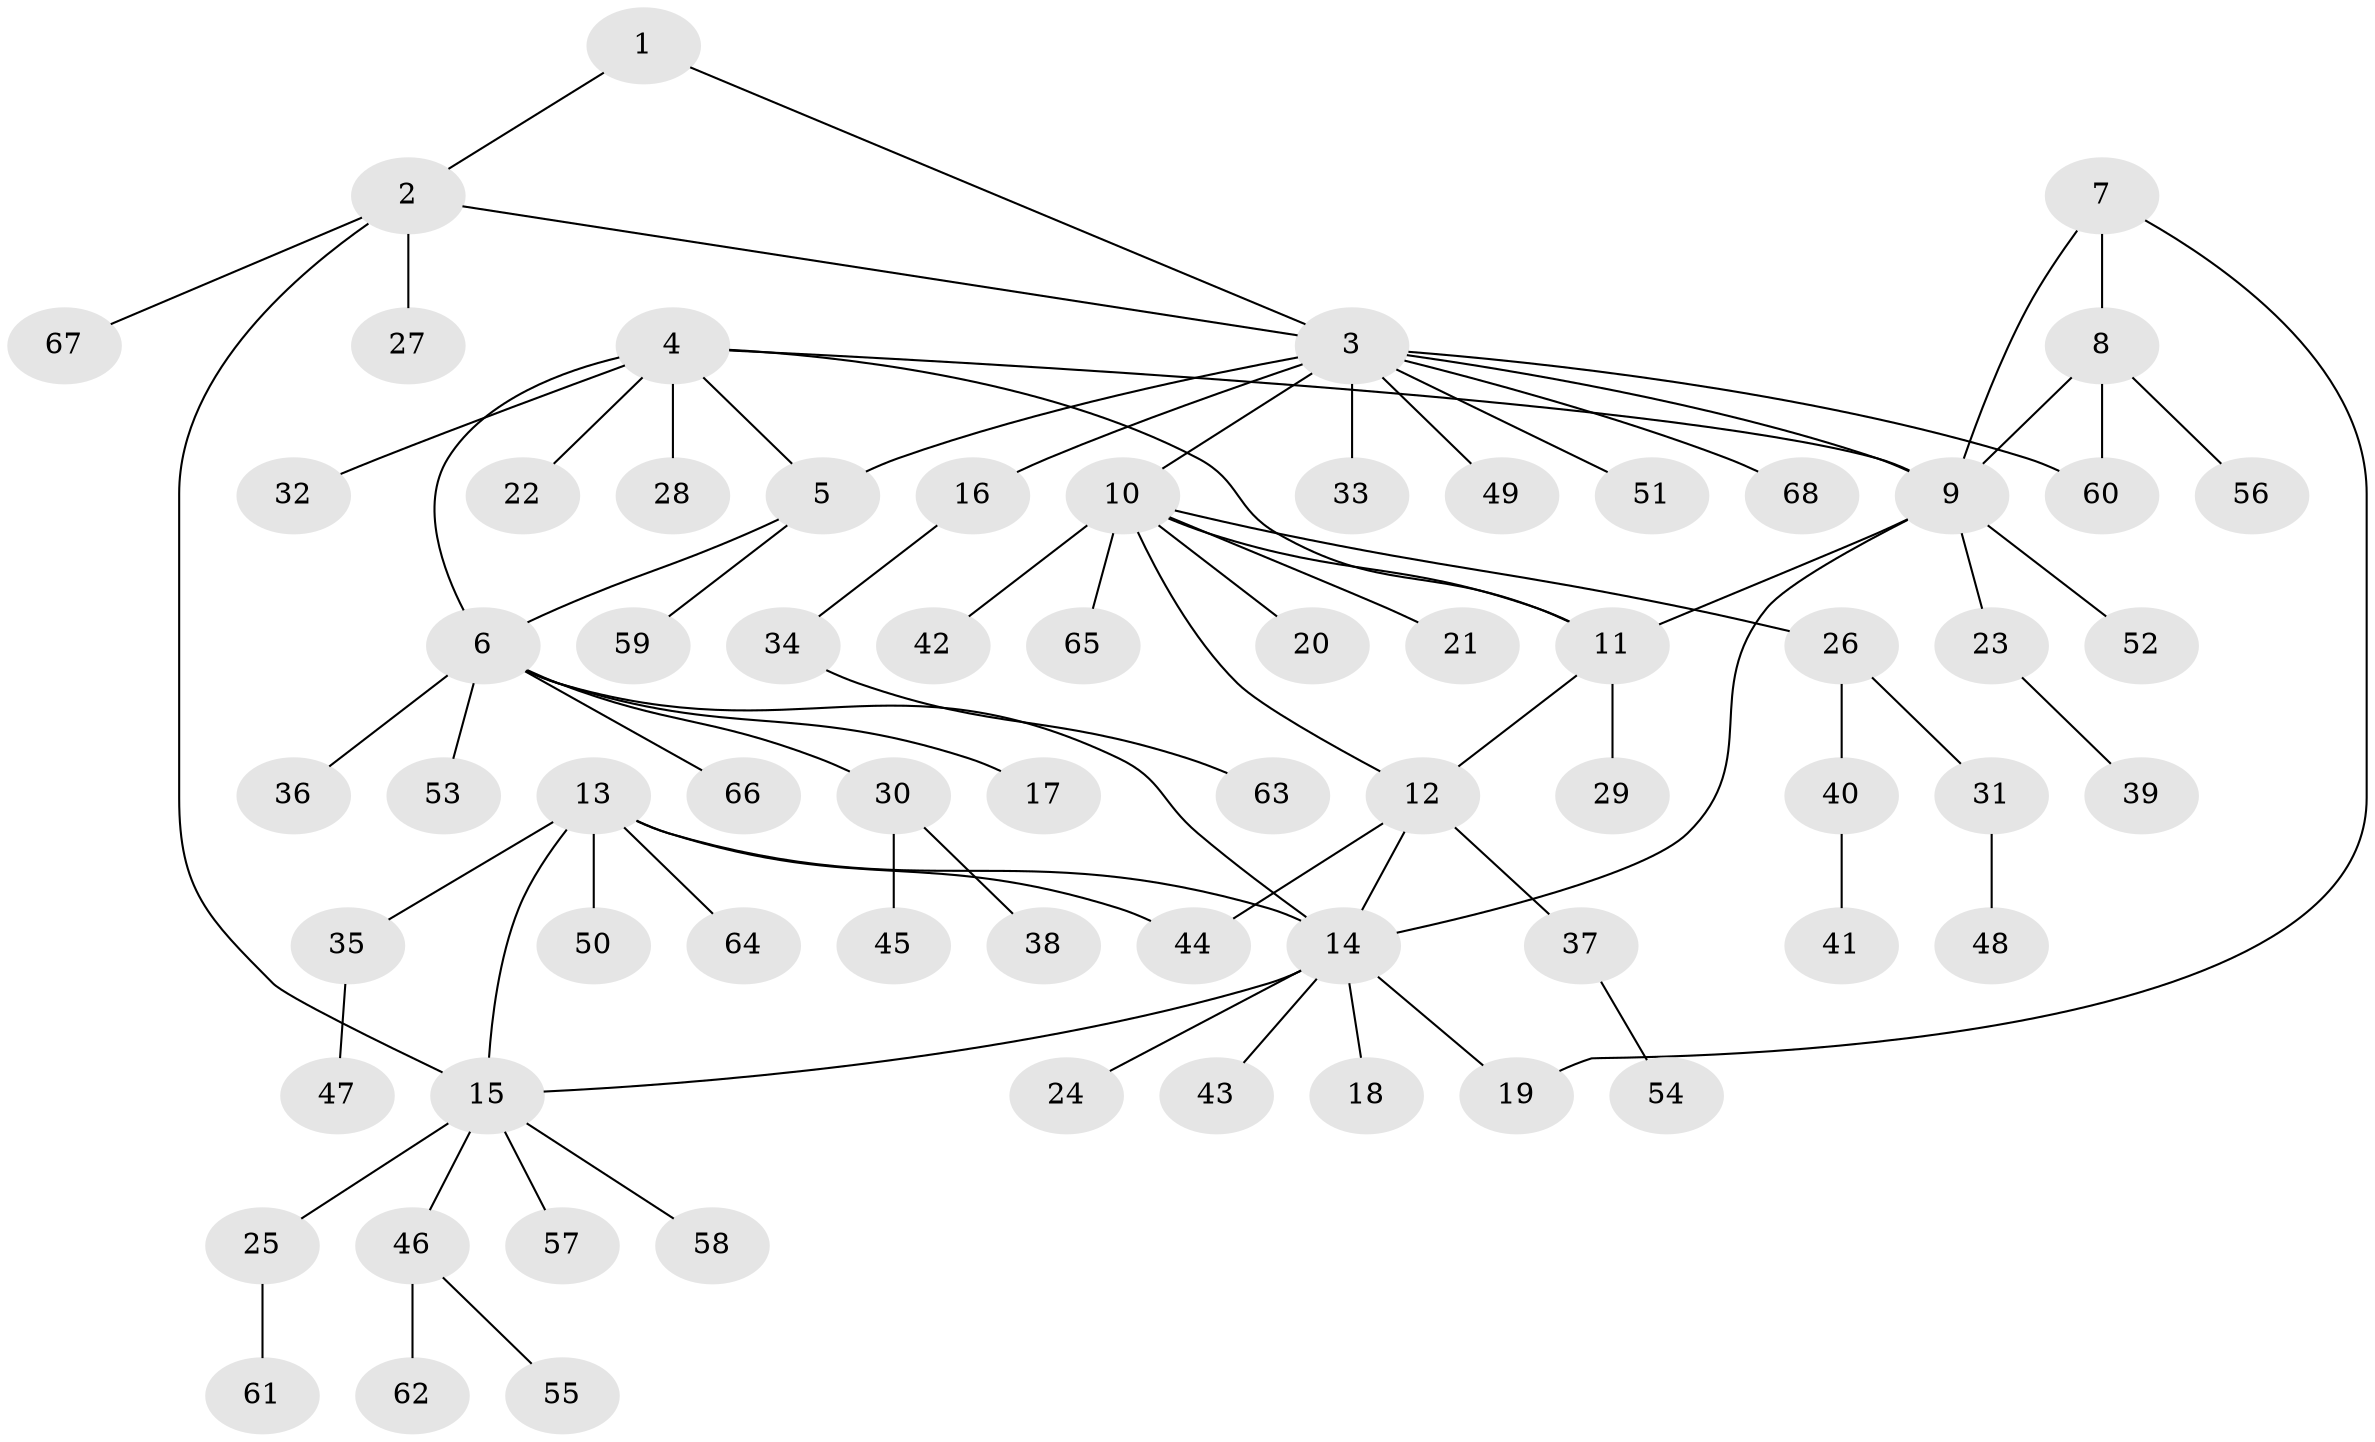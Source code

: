 // coarse degree distribution, {2: 0.14, 4: 0.04, 11: 0.02, 6: 0.08, 3: 0.06, 7: 0.06, 8: 0.02, 1: 0.58}
// Generated by graph-tools (version 1.1) at 2025/42/03/06/25 10:42:13]
// undirected, 68 vertices, 81 edges
graph export_dot {
graph [start="1"]
  node [color=gray90,style=filled];
  1;
  2;
  3;
  4;
  5;
  6;
  7;
  8;
  9;
  10;
  11;
  12;
  13;
  14;
  15;
  16;
  17;
  18;
  19;
  20;
  21;
  22;
  23;
  24;
  25;
  26;
  27;
  28;
  29;
  30;
  31;
  32;
  33;
  34;
  35;
  36;
  37;
  38;
  39;
  40;
  41;
  42;
  43;
  44;
  45;
  46;
  47;
  48;
  49;
  50;
  51;
  52;
  53;
  54;
  55;
  56;
  57;
  58;
  59;
  60;
  61;
  62;
  63;
  64;
  65;
  66;
  67;
  68;
  1 -- 2;
  1 -- 3;
  2 -- 3;
  2 -- 15;
  2 -- 27;
  2 -- 67;
  3 -- 5;
  3 -- 9;
  3 -- 10;
  3 -- 16;
  3 -- 33;
  3 -- 49;
  3 -- 51;
  3 -- 60;
  3 -- 68;
  4 -- 5;
  4 -- 6;
  4 -- 9;
  4 -- 11;
  4 -- 22;
  4 -- 28;
  4 -- 32;
  5 -- 6;
  5 -- 59;
  6 -- 14;
  6 -- 17;
  6 -- 30;
  6 -- 36;
  6 -- 53;
  6 -- 66;
  7 -- 8;
  7 -- 9;
  7 -- 19;
  8 -- 9;
  8 -- 56;
  8 -- 60;
  9 -- 11;
  9 -- 14;
  9 -- 23;
  9 -- 52;
  10 -- 11;
  10 -- 12;
  10 -- 20;
  10 -- 21;
  10 -- 26;
  10 -- 42;
  10 -- 65;
  11 -- 12;
  11 -- 29;
  12 -- 14;
  12 -- 37;
  12 -- 44;
  13 -- 14;
  13 -- 15;
  13 -- 35;
  13 -- 44;
  13 -- 50;
  13 -- 64;
  14 -- 15;
  14 -- 18;
  14 -- 19;
  14 -- 24;
  14 -- 43;
  15 -- 25;
  15 -- 46;
  15 -- 57;
  15 -- 58;
  16 -- 34;
  23 -- 39;
  25 -- 61;
  26 -- 31;
  26 -- 40;
  30 -- 38;
  30 -- 45;
  31 -- 48;
  34 -- 63;
  35 -- 47;
  37 -- 54;
  40 -- 41;
  46 -- 55;
  46 -- 62;
}
